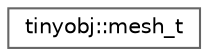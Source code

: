digraph "Graphical Class Hierarchy"
{
 // LATEX_PDF_SIZE
  bgcolor="transparent";
  edge [fontname=Helvetica,fontsize=10,labelfontname=Helvetica,labelfontsize=10];
  node [fontname=Helvetica,fontsize=10,shape=box,height=0.2,width=0.4];
  rankdir="LR";
  Node0 [id="Node000000",label="tinyobj::mesh_t",height=0.2,width=0.4,color="grey40", fillcolor="white", style="filled",URL="$structtinyobj_1_1mesh__t.html",tooltip=" "];
}
